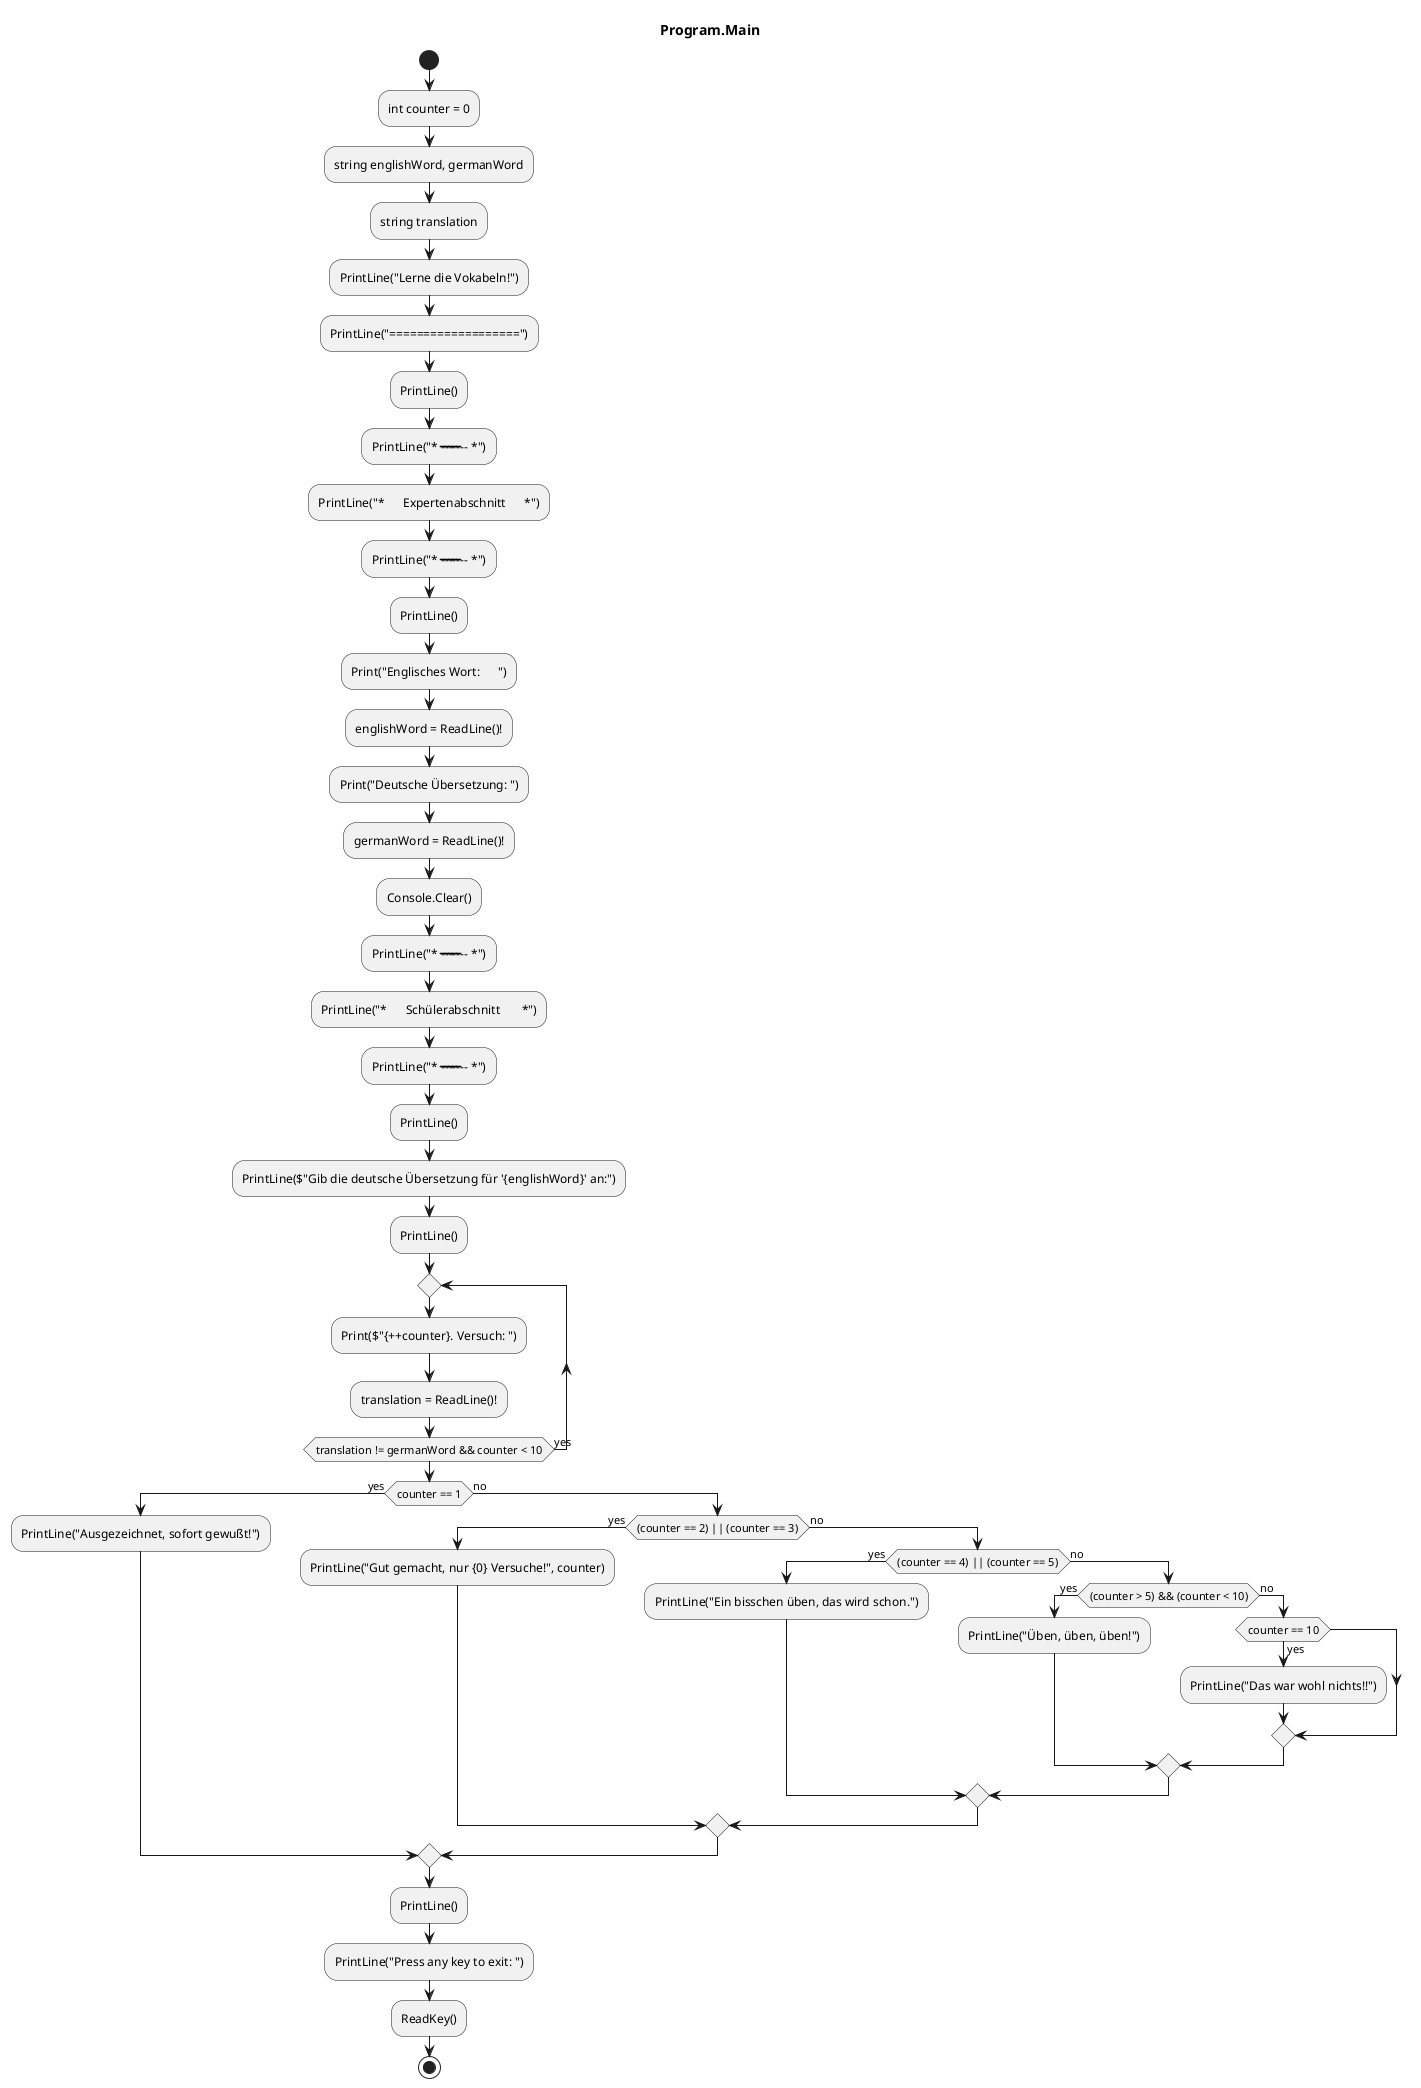 @startuml Program.Main
title Program.Main
start
:int counter = 0;
:string englishWord, germanWord;
:string translation;
:PrintLine("Lerne die Vokabeln!");
:PrintLine("===================");
:PrintLine();
:PrintLine("* --------------------------- *");
:PrintLine("*      Expertenabschnitt      *");
:PrintLine("* --------------------------- *");
:PrintLine();
:Print("Englisches Wort:      ");
:englishWord = ReadLine()!;
:Print("Deutsche Übersetzung: ");
:germanWord = ReadLine()!;
:Console.Clear();
:PrintLine("* --------------------------- *");
:PrintLine("*      Schülerabschnitt       *");
:PrintLine("* --------------------------- *");
:PrintLine();
:PrintLine($"Gib die deutsche Übersetzung für '{englishWord}' an:");
:PrintLine();
repeat
    :Print($"{++counter}. Versuch: ");
    :translation = ReadLine()!;
repeat while (translation != germanWord && counter < 10) is (yes)
if (counter == 1) then (yes)
    :PrintLine("Ausgezeichnet, sofort gewußt!");
  else (no)
    if ((counter == 2) || (counter == 3)) then (yes)
        :PrintLine("Gut gemacht, nur {0} Versuche!", counter);
      else (no)
        if ((counter == 4) || (counter == 5)) then (yes)
            :PrintLine("Ein bisschen üben, das wird schon.");
          else (no)
            if ((counter > 5) && (counter < 10)) then (yes)
                :PrintLine("Üben, üben, üben!");
              else (no)
                if (counter == 10) then (yes)
                    :PrintLine("Das war wohl nichts!!");
                endif
            endif
        endif
    endif
endif
:PrintLine();
:PrintLine("Press any key to exit: ");
:ReadKey();
stop
@enduml
